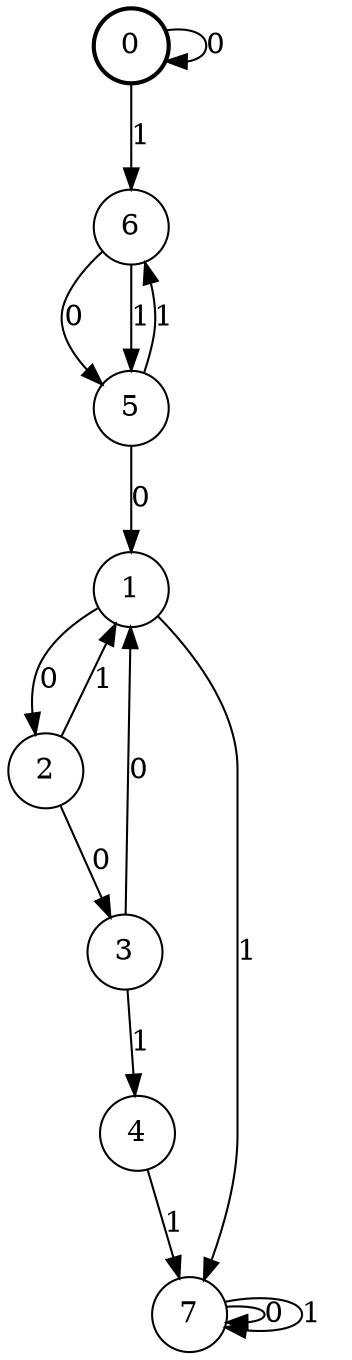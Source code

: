 digraph Automat {
    node [shape = circle];
    0 [style = "bold"];
    0 -> 0 [label = "0"];
    0 -> 6 [label = "1"];
    1 -> 2 [label = "0"];
    1 -> 7 [label = "1"];
    2 -> 3 [label = "0"];
    2 -> 1 [label = "1"];
    3 -> 1 [label = "0"];
    3 -> 4 [label = "1"];
    4 -> 7 [label = "1"];
    5 -> 1 [label = "0"];
    5 -> 6 [label = "1"];
    6 -> 5 [label = "0"];
    6 -> 5 [label = "1"];
    7 -> 7 [label = "0"];
    7 -> 7 [label = "1"];
}
